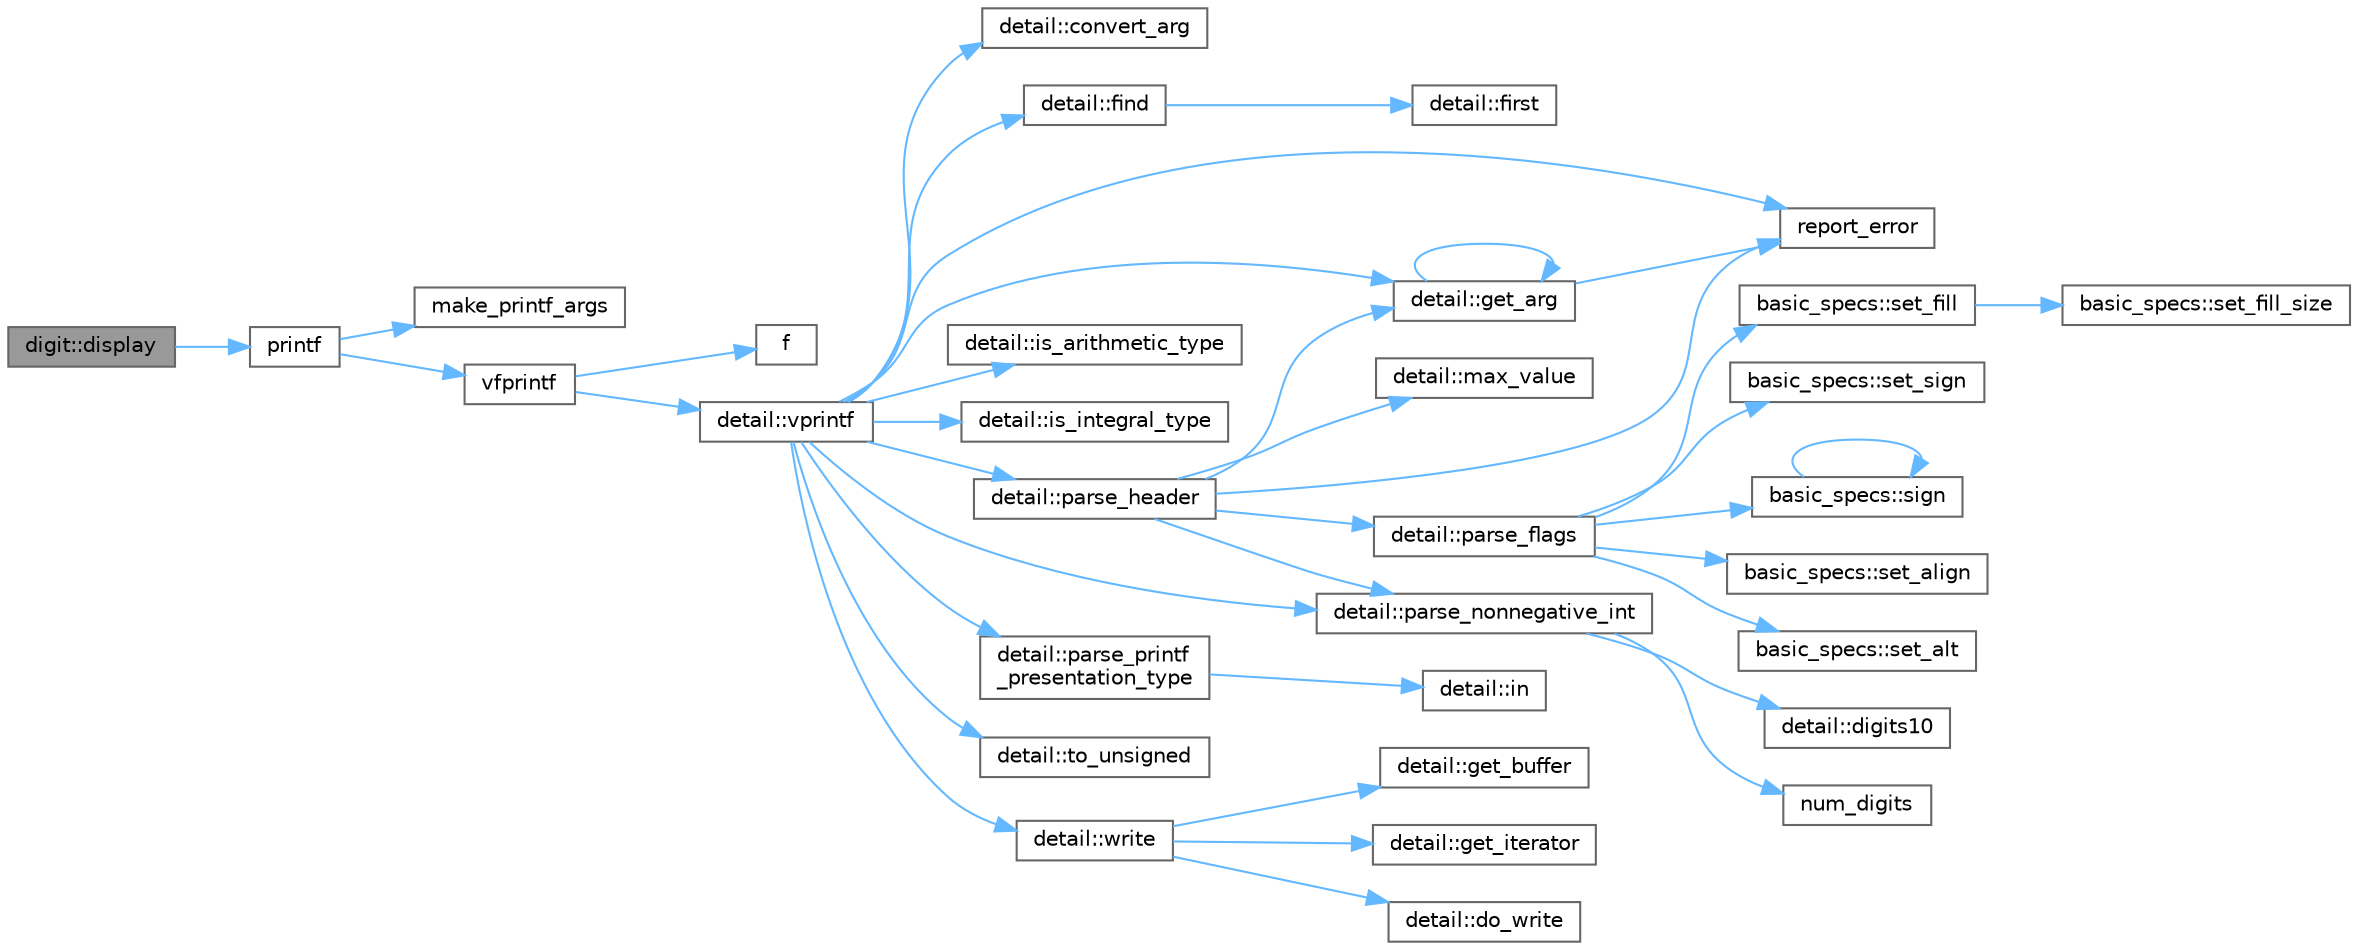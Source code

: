 digraph "digit::display"
{
 // LATEX_PDF_SIZE
  bgcolor="transparent";
  edge [fontname=Helvetica,fontsize=10,labelfontname=Helvetica,labelfontsize=10];
  node [fontname=Helvetica,fontsize=10,shape=box,height=0.2,width=0.4];
  rankdir="LR";
  Node1 [id="Node000001",label="digit::display",height=0.2,width=0.4,color="gray40", fillcolor="grey60", style="filled", fontcolor="black",tooltip=" "];
  Node1 -> Node2 [id="edge38_Node000001_Node000002",color="steelblue1",style="solid",tooltip=" "];
  Node2 [id="Node000002",label="printf",height=0.2,width=0.4,color="grey40", fillcolor="white", style="filled",URL="$printf_8h.html#aee3ed3a831f25f07e7be3919fff2203a",tooltip=" "];
  Node2 -> Node3 [id="edge39_Node000002_Node000003",color="steelblue1",style="solid",tooltip=" "];
  Node3 [id="Node000003",label="make_printf_args",height=0.2,width=0.4,color="grey40", fillcolor="white", style="filled",URL="$printf_8h.html#a27dcc0efcda04388971dbea3c875f122",tooltip=" "];
  Node2 -> Node4 [id="edge40_Node000002_Node000004",color="steelblue1",style="solid",tooltip=" "];
  Node4 [id="Node000004",label="vfprintf",height=0.2,width=0.4,color="grey40", fillcolor="white", style="filled",URL="$printf_8h.html#abb30aad964fc771fb52cf3ad88649df2",tooltip=" "];
  Node4 -> Node5 [id="edge41_Node000004_Node000005",color="steelblue1",style="solid",tooltip=" "];
  Node5 [id="Node000005",label="f",height=0.2,width=0.4,color="grey40", fillcolor="white", style="filled",URL="$cxx11__tensor__map_8cpp.html#a7f507fea02198f6cb81c86640c7b1a4e",tooltip=" "];
  Node4 -> Node6 [id="edge42_Node000004_Node000006",color="steelblue1",style="solid",tooltip=" "];
  Node6 [id="Node000006",label="detail::vprintf",height=0.2,width=0.4,color="grey40", fillcolor="white", style="filled",URL="$namespacedetail.html#a1c8c2218e4c822aa8f743fb9c573717f",tooltip=" "];
  Node6 -> Node7 [id="edge43_Node000006_Node000007",color="steelblue1",style="solid",tooltip=" "];
  Node7 [id="Node000007",label="detail::convert_arg",height=0.2,width=0.4,color="grey40", fillcolor="white", style="filled",URL="$namespacedetail.html#a03c11572c9a664266d6925f327dec7f3",tooltip=" "];
  Node6 -> Node8 [id="edge44_Node000006_Node000008",color="steelblue1",style="solid",tooltip=" "];
  Node8 [id="Node000008",label="detail::find",height=0.2,width=0.4,color="grey40", fillcolor="white", style="filled",URL="$namespacedetail.html#a6b71952fab3dc32f3edb2c3e9811d8d9",tooltip=" "];
  Node8 -> Node9 [id="edge45_Node000008_Node000009",color="steelblue1",style="solid",tooltip=" "];
  Node9 [id="Node000009",label="detail::first",height=0.2,width=0.4,color="grey40", fillcolor="white", style="filled",URL="$namespacedetail.html#a02319a3deb124802b88b61f85987df5e",tooltip=" "];
  Node6 -> Node10 [id="edge46_Node000006_Node000010",color="steelblue1",style="solid",tooltip=" "];
  Node10 [id="Node000010",label="detail::get_arg",height=0.2,width=0.4,color="grey40", fillcolor="white", style="filled",URL="$namespacedetail.html#a342ef250e45bd09b2ef666b6fae1c355",tooltip=" "];
  Node10 -> Node10 [id="edge47_Node000010_Node000010",color="steelblue1",style="solid",tooltip=" "];
  Node10 -> Node11 [id="edge48_Node000010_Node000011",color="steelblue1",style="solid",tooltip=" "];
  Node11 [id="Node000011",label="report_error",height=0.2,width=0.4,color="grey40", fillcolor="white", style="filled",URL="$format-inl_8h.html#a5555893692b00b61b3886349332fd01f",tooltip=" "];
  Node6 -> Node12 [id="edge49_Node000006_Node000012",color="steelblue1",style="solid",tooltip=" "];
  Node12 [id="Node000012",label="detail::is_arithmetic_type",height=0.2,width=0.4,color="grey40", fillcolor="white", style="filled",URL="$namespacedetail.html#a802c50a56a3495fdab6020b375ba1389",tooltip=" "];
  Node6 -> Node13 [id="edge50_Node000006_Node000013",color="steelblue1",style="solid",tooltip=" "];
  Node13 [id="Node000013",label="detail::is_integral_type",height=0.2,width=0.4,color="grey40", fillcolor="white", style="filled",URL="$namespacedetail.html#a2a60f8d1bee41b803f43fc42b707b5d1",tooltip=" "];
  Node6 -> Node14 [id="edge51_Node000006_Node000014",color="steelblue1",style="solid",tooltip=" "];
  Node14 [id="Node000014",label="detail::parse_header",height=0.2,width=0.4,color="grey40", fillcolor="white", style="filled",URL="$namespacedetail.html#afc9d93e58b8edb8077f8bc8eee7f4035",tooltip=" "];
  Node14 -> Node10 [id="edge52_Node000014_Node000010",color="steelblue1",style="solid",tooltip=" "];
  Node14 -> Node15 [id="edge53_Node000014_Node000015",color="steelblue1",style="solid",tooltip=" "];
  Node15 [id="Node000015",label="detail::max_value",height=0.2,width=0.4,color="grey40", fillcolor="white", style="filled",URL="$namespacedetail.html#a45c2130c44ebe54179eafcee3cda2bfb",tooltip=" "];
  Node14 -> Node16 [id="edge54_Node000014_Node000016",color="steelblue1",style="solid",tooltip=" "];
  Node16 [id="Node000016",label="detail::parse_flags",height=0.2,width=0.4,color="grey40", fillcolor="white", style="filled",URL="$namespacedetail.html#a4213daed116a37e1767881da51238261",tooltip=" "];
  Node16 -> Node17 [id="edge55_Node000016_Node000017",color="steelblue1",style="solid",tooltip=" "];
  Node17 [id="Node000017",label="basic_specs::set_align",height=0.2,width=0.4,color="grey40", fillcolor="white", style="filled",URL="$classbasic__specs.html#ad73b6f854341aaabc744bf54e6ea6af6",tooltip=" "];
  Node16 -> Node18 [id="edge56_Node000016_Node000018",color="steelblue1",style="solid",tooltip=" "];
  Node18 [id="Node000018",label="basic_specs::set_alt",height=0.2,width=0.4,color="grey40", fillcolor="white", style="filled",URL="$classbasic__specs.html#a5f10314706a8a3d579f882f30d283b61",tooltip=" "];
  Node16 -> Node19 [id="edge57_Node000016_Node000019",color="steelblue1",style="solid",tooltip=" "];
  Node19 [id="Node000019",label="basic_specs::set_fill",height=0.2,width=0.4,color="grey40", fillcolor="white", style="filled",URL="$classbasic__specs.html#a1600987fb39fed5dfdac21b218061a9e",tooltip=" "];
  Node19 -> Node20 [id="edge58_Node000019_Node000020",color="steelblue1",style="solid",tooltip=" "];
  Node20 [id="Node000020",label="basic_specs::set_fill_size",height=0.2,width=0.4,color="grey40", fillcolor="white", style="filled",URL="$classbasic__specs.html#a4b36db5ad1e38169bd6653635d5e69cd",tooltip=" "];
  Node16 -> Node21 [id="edge59_Node000016_Node000021",color="steelblue1",style="solid",tooltip=" "];
  Node21 [id="Node000021",label="basic_specs::set_sign",height=0.2,width=0.4,color="grey40", fillcolor="white", style="filled",URL="$classbasic__specs.html#a7020ec66ba6918727e4102567c5c731a",tooltip=" "];
  Node16 -> Node22 [id="edge60_Node000016_Node000022",color="steelblue1",style="solid",tooltip=" "];
  Node22 [id="Node000022",label="basic_specs::sign",height=0.2,width=0.4,color="grey40", fillcolor="white", style="filled",URL="$classbasic__specs.html#a380e6ff33a8ae05e3ef479bf95696ad2",tooltip=" "];
  Node22 -> Node22 [id="edge61_Node000022_Node000022",color="steelblue1",style="solid",tooltip=" "];
  Node14 -> Node23 [id="edge62_Node000014_Node000023",color="steelblue1",style="solid",tooltip=" "];
  Node23 [id="Node000023",label="detail::parse_nonnegative_int",height=0.2,width=0.4,color="grey40", fillcolor="white", style="filled",URL="$namespacedetail.html#a338caba782225e115a9902d4d0835f5f",tooltip=" "];
  Node23 -> Node24 [id="edge63_Node000023_Node000024",color="steelblue1",style="solid",tooltip=" "];
  Node24 [id="Node000024",label="detail::digits10",height=0.2,width=0.4,color="grey40", fillcolor="white", style="filled",URL="$namespacedetail.html#a3a043db05db2d07deb2d98ba2d04b4eb",tooltip=" "];
  Node23 -> Node25 [id="edge64_Node000023_Node000025",color="steelblue1",style="solid",tooltip=" "];
  Node25 [id="Node000025",label="num_digits",height=0.2,width=0.4,color="grey40", fillcolor="white", style="filled",URL="$_sequence_8c.html#aa16e8c03d098498ad9c8839cf2c48044",tooltip=" "];
  Node14 -> Node11 [id="edge65_Node000014_Node000011",color="steelblue1",style="solid",tooltip=" "];
  Node6 -> Node23 [id="edge66_Node000006_Node000023",color="steelblue1",style="solid",tooltip=" "];
  Node6 -> Node26 [id="edge67_Node000006_Node000026",color="steelblue1",style="solid",tooltip=" "];
  Node26 [id="Node000026",label="detail::parse_printf\l_presentation_type",height=0.2,width=0.4,color="grey40", fillcolor="white", style="filled",URL="$namespacedetail.html#aa2cb095169b23e3a66260ad7078f44cc",tooltip=" "];
  Node26 -> Node27 [id="edge68_Node000026_Node000027",color="steelblue1",style="solid",tooltip=" "];
  Node27 [id="Node000027",label="detail::in",height=0.2,width=0.4,color="grey40", fillcolor="white", style="filled",URL="$namespacedetail.html#a52a5e2ed06c229dcf95ea5c46d48d05e",tooltip=" "];
  Node6 -> Node11 [id="edge69_Node000006_Node000011",color="steelblue1",style="solid",tooltip=" "];
  Node6 -> Node28 [id="edge70_Node000006_Node000028",color="steelblue1",style="solid",tooltip=" "];
  Node28 [id="Node000028",label="detail::to_unsigned",height=0.2,width=0.4,color="grey40", fillcolor="white", style="filled",URL="$namespacedetail.html#a4855e668246c731a97484efc329f2aac",tooltip=" "];
  Node6 -> Node29 [id="edge71_Node000006_Node000029",color="steelblue1",style="solid",tooltip=" "];
  Node29 [id="Node000029",label="detail::write",height=0.2,width=0.4,color="grey40", fillcolor="white", style="filled",URL="$namespacedetail.html#a29dacf26eedc9e3575fb57329a5ca0a3",tooltip=" "];
  Node29 -> Node30 [id="edge72_Node000029_Node000030",color="steelblue1",style="solid",tooltip=" "];
  Node30 [id="Node000030",label="detail::do_write",height=0.2,width=0.4,color="grey40", fillcolor="white", style="filled",URL="$namespacedetail.html#a5007cc441bd246a9096070c10d1ea683",tooltip=" "];
  Node29 -> Node31 [id="edge73_Node000029_Node000031",color="steelblue1",style="solid",tooltip=" "];
  Node31 [id="Node000031",label="detail::get_buffer",height=0.2,width=0.4,color="grey40", fillcolor="white", style="filled",URL="$namespacedetail.html#ad803bb19df422bc4c4f92d75c7564437",tooltip=" "];
  Node29 -> Node32 [id="edge74_Node000029_Node000032",color="steelblue1",style="solid",tooltip=" "];
  Node32 [id="Node000032",label="detail::get_iterator",height=0.2,width=0.4,color="grey40", fillcolor="white", style="filled",URL="$namespacedetail.html#a05e3e231207d3f28f83261c2e7ad2fe5",tooltip=" "];
}
